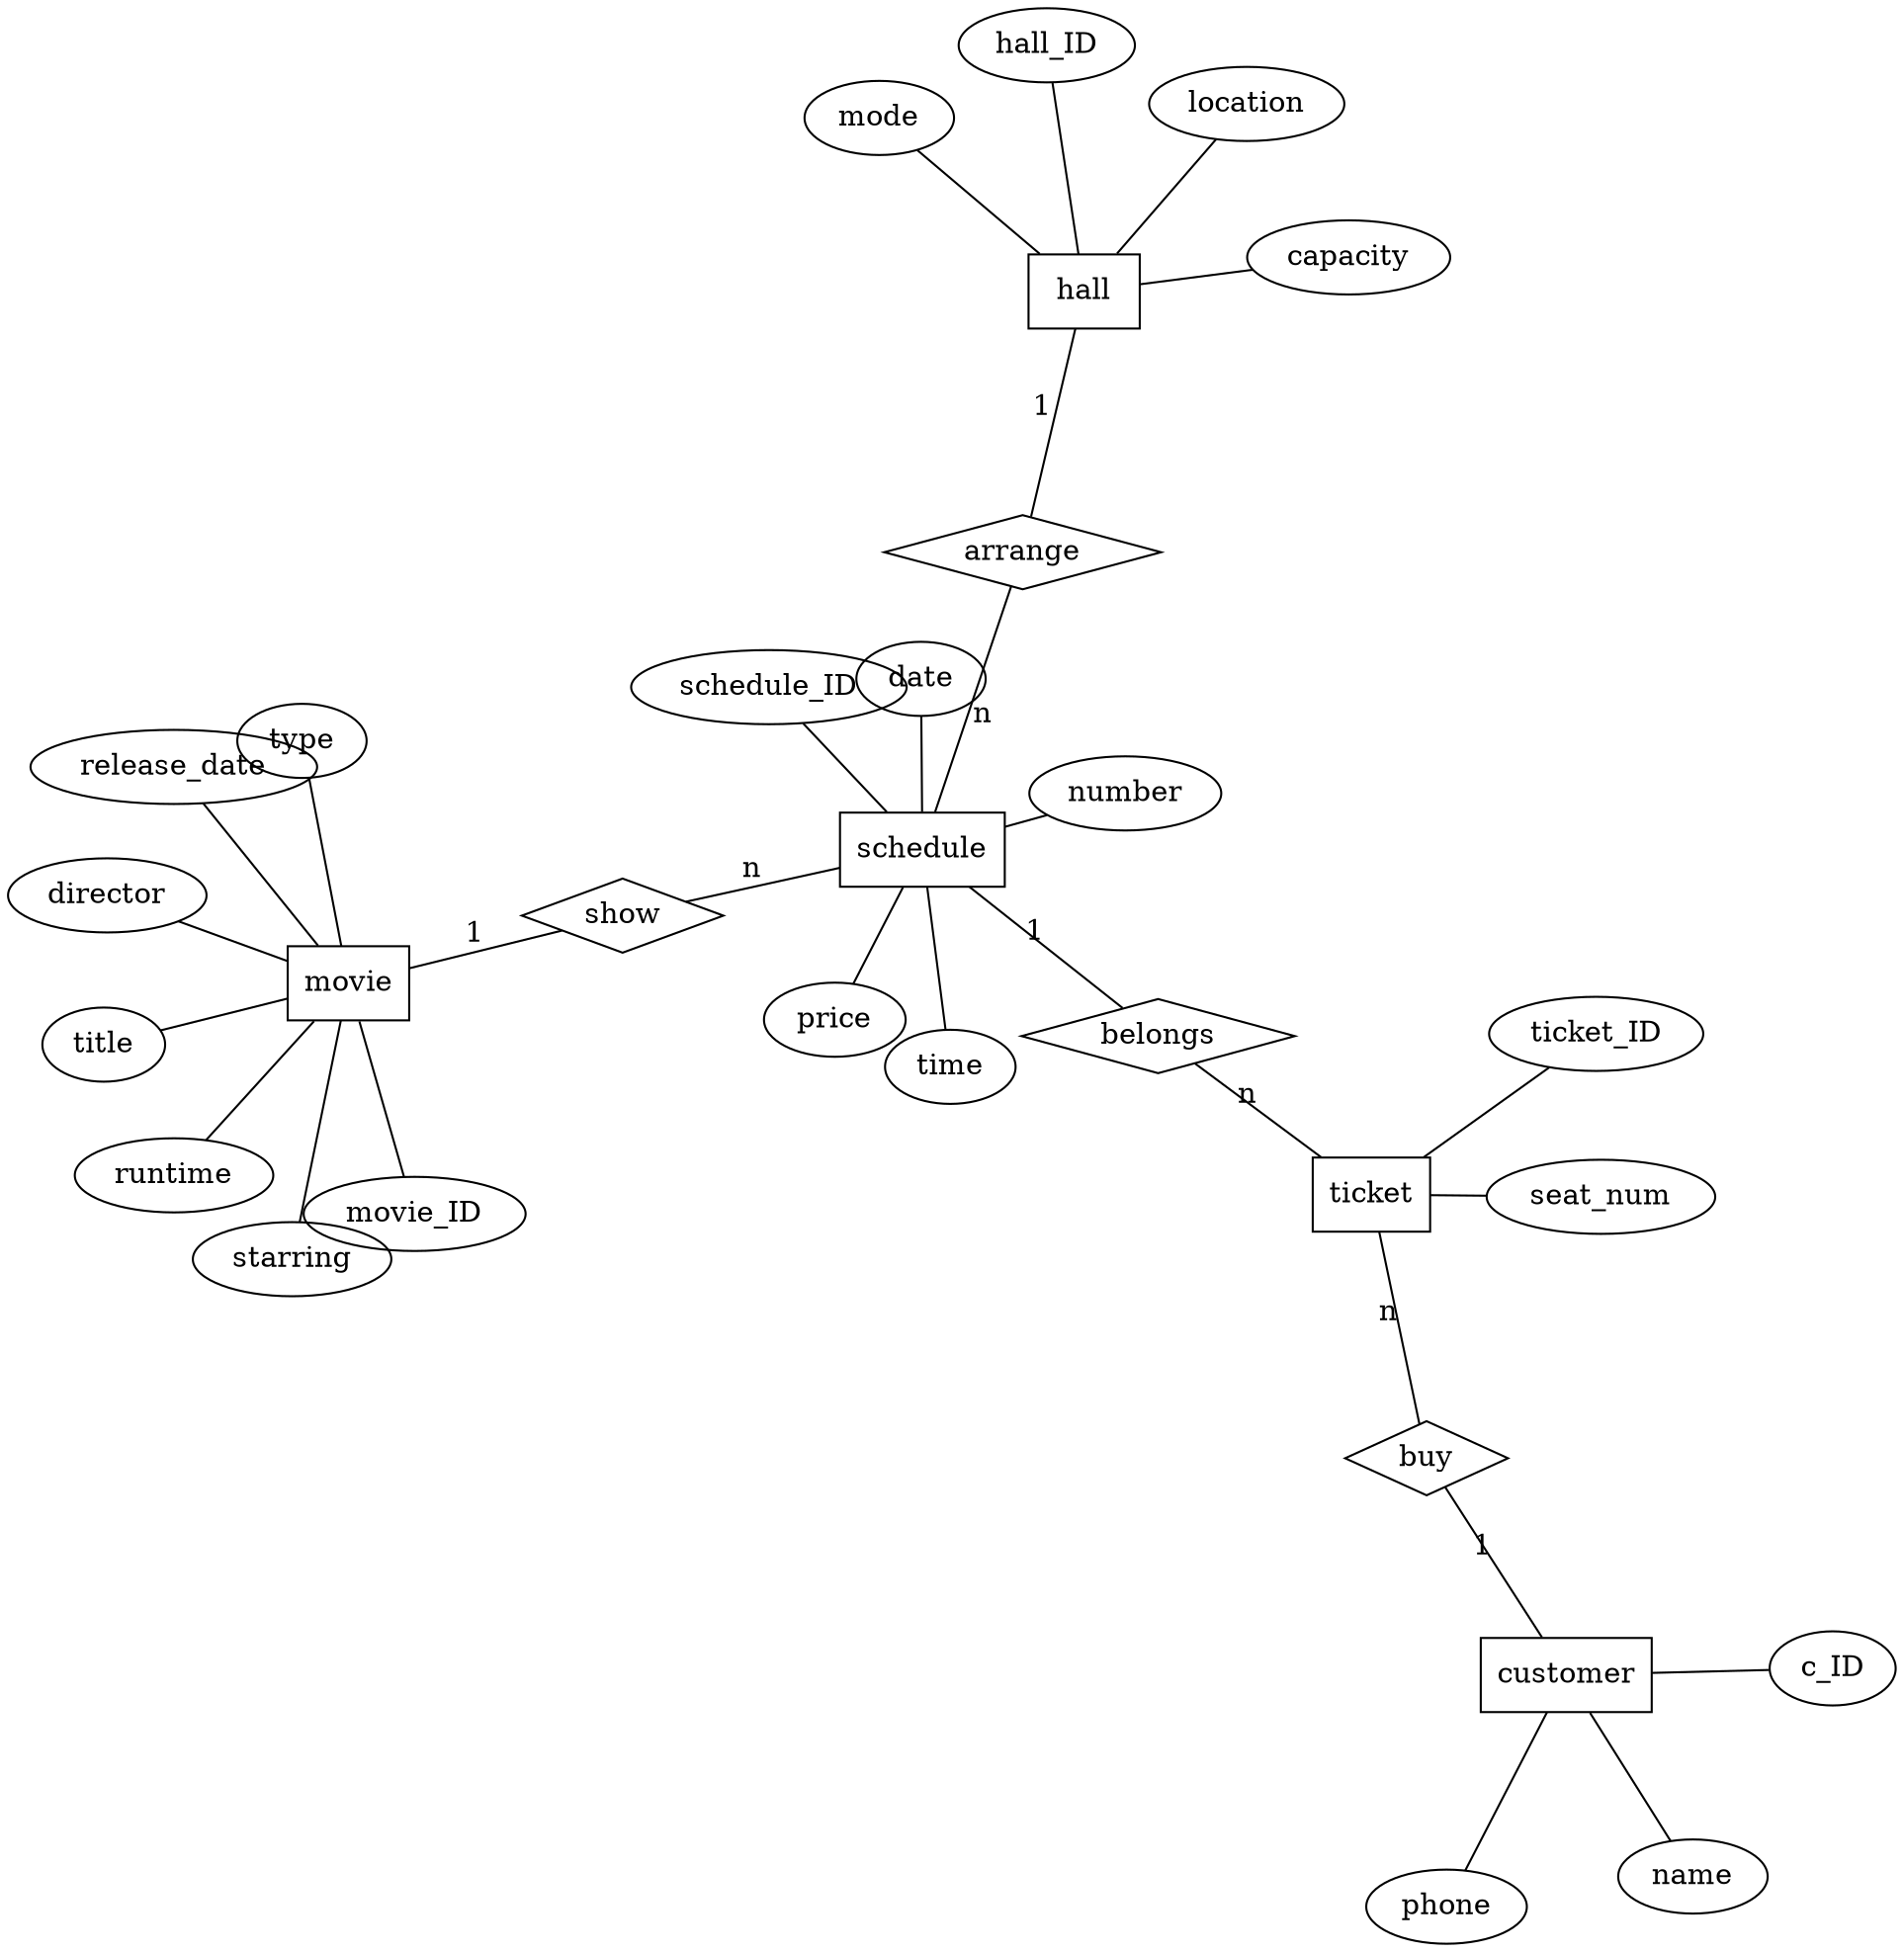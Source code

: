 graph a {
    layout="neato"

    movie[shape=box]
    movie--movie_ID[len = 1.5]
    movie--title[len = 1.5]
    movie--type[len = 1.5]
    movie--runtime[len = 1.5]
    movie--release_date[len = 1.5]
    movie--director[len = 1.5]
    movie--starring[len = 1.5]
    
    customer[shape=box]
    customer--c_ID[len = 1.5]
    customer--name[len = 1.5]
    customer--phone[len = 1.5]

    hall[shape=box]
    hall--hall_ID[len = 1.5]
    hall--mode[len = 1.5]
    hall--capacity[len = 1.5]
    hall--location[len = 1.5]

    schedule[shape=box]
    schedule--schedule_ID[len = 1.5]
    schedule--date[len = 1.5]
    schedule--time[len = 1.5]
    schedule--price[len = 1.5]
    schedule--number[len = 1.5]

    ticket[shape=box]
    ticket--ticket_ID[len = 1.5]
    ticket--seat_num[len = 1.5]

    buy[shape=diamond]
    customer--buy[label="1", len = 1.5]
    buy--ticket[label="n", len = 1.5]

    belongs[shape=diamond]
    schedule--belongs[label="1", len = 1.5]
    belongs--ticket[label="n", len = 1.5]

    show[shape=diamond]
    movie--show[label="1", len = 1.5]
    show--schedule[label="n", len = 1.5]

    arrange[shape=diamond]
    hall--arrange[label="1", len = 1.5]
    arrange--schedule[label="n", len = 1.5]
}